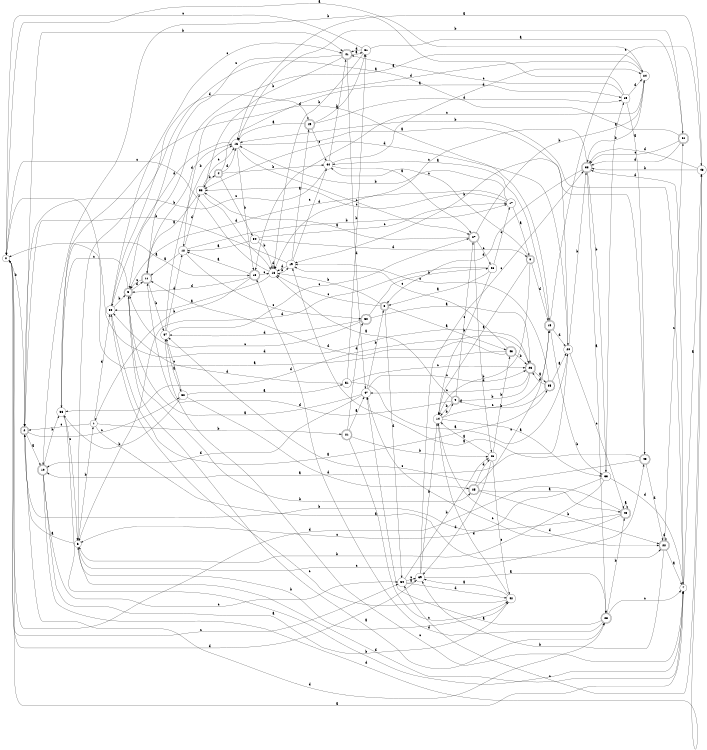 digraph n44_6 {
__start0 [label="" shape="none"];

rankdir=LR;
size="8,5";

s0 [style="filled", color="black", fillcolor="white" shape="circle", label="0"];
s1 [style="filled", color="black", fillcolor="white" shape="circle", label="1"];
s2 [style="rounded,filled", color="black", fillcolor="white" shape="doublecircle", label="2"];
s3 [style="rounded,filled", color="black", fillcolor="white" shape="doublecircle", label="3"];
s4 [style="rounded,filled", color="black", fillcolor="white" shape="doublecircle", label="4"];
s5 [style="rounded,filled", color="black", fillcolor="white" shape="doublecircle", label="5"];
s6 [style="filled", color="black", fillcolor="white" shape="circle", label="6"];
s7 [style="filled", color="black", fillcolor="white" shape="circle", label="7"];
s8 [style="rounded,filled", color="black", fillcolor="white" shape="doublecircle", label="8"];
s9 [style="rounded,filled", color="black", fillcolor="white" shape="doublecircle", label="9"];
s10 [style="rounded,filled", color="black", fillcolor="white" shape="doublecircle", label="10"];
s11 [style="rounded,filled", color="black", fillcolor="white" shape="doublecircle", label="11"];
s12 [style="filled", color="black", fillcolor="white" shape="circle", label="12"];
s13 [style="rounded,filled", color="black", fillcolor="white" shape="doublecircle", label="13"];
s14 [style="filled", color="black", fillcolor="white" shape="circle", label="14"];
s15 [style="rounded,filled", color="black", fillcolor="white" shape="doublecircle", label="15"];
s16 [style="filled", color="black", fillcolor="white" shape="circle", label="16"];
s17 [style="filled", color="black", fillcolor="white" shape="circle", label="17"];
s18 [style="filled", color="black", fillcolor="white" shape="circle", label="18"];
s19 [style="filled", color="black", fillcolor="white" shape="circle", label="19"];
s20 [style="filled", color="black", fillcolor="white" shape="circle", label="20"];
s21 [style="rounded,filled", color="black", fillcolor="white" shape="doublecircle", label="21"];
s22 [style="rounded,filled", color="black", fillcolor="white" shape="doublecircle", label="22"];
s23 [style="rounded,filled", color="black", fillcolor="white" shape="doublecircle", label="23"];
s24 [style="filled", color="black", fillcolor="white" shape="circle", label="24"];
s25 [style="rounded,filled", color="black", fillcolor="white" shape="doublecircle", label="25"];
s26 [style="filled", color="black", fillcolor="white" shape="circle", label="26"];
s27 [style="rounded,filled", color="black", fillcolor="white" shape="doublecircle", label="27"];
s28 [style="rounded,filled", color="black", fillcolor="white" shape="doublecircle", label="28"];
s29 [style="filled", color="black", fillcolor="white" shape="circle", label="29"];
s30 [style="filled", color="black", fillcolor="white" shape="circle", label="30"];
s31 [style="filled", color="black", fillcolor="white" shape="circle", label="31"];
s32 [style="filled", color="black", fillcolor="white" shape="circle", label="32"];
s33 [style="filled", color="black", fillcolor="white" shape="circle", label="33"];
s34 [style="filled", color="black", fillcolor="white" shape="circle", label="34"];
s35 [style="rounded,filled", color="black", fillcolor="white" shape="doublecircle", label="35"];
s36 [style="filled", color="black", fillcolor="white" shape="circle", label="36"];
s37 [style="filled", color="black", fillcolor="white" shape="circle", label="37"];
s38 [style="rounded,filled", color="black", fillcolor="white" shape="doublecircle", label="38"];
s39 [style="filled", color="black", fillcolor="white" shape="circle", label="39"];
s40 [style="rounded,filled", color="black", fillcolor="white" shape="doublecircle", label="40"];
s41 [style="rounded,filled", color="black", fillcolor="white" shape="doublecircle", label="41"];
s42 [style="filled", color="black", fillcolor="white" shape="circle", label="42"];
s43 [style="rounded,filled", color="black", fillcolor="white" shape="doublecircle", label="43"];
s44 [style="filled", color="black", fillcolor="white" shape="circle", label="44"];
s45 [style="rounded,filled", color="black", fillcolor="white" shape="doublecircle", label="45"];
s46 [style="filled", color="black", fillcolor="white" shape="circle", label="46"];
s47 [style="filled", color="black", fillcolor="white" shape="circle", label="47"];
s48 [style="filled", color="black", fillcolor="white" shape="circle", label="48"];
s49 [style="rounded,filled", color="black", fillcolor="white" shape="doublecircle", label="49"];
s50 [style="rounded,filled", color="black", fillcolor="white" shape="doublecircle", label="50"];
s51 [style="filled", color="black", fillcolor="white" shape="circle", label="51"];
s52 [style="rounded,filled", color="black", fillcolor="white" shape="doublecircle", label="52"];
s53 [style="filled", color="black", fillcolor="white" shape="circle", label="53"];
s54 [style="filled", color="black", fillcolor="white" shape="circle", label="54"];
s0 -> s7 [label="a"];
s0 -> s2 [label="b"];
s0 -> s54 [label="c"];
s0 -> s23 [label="d"];
s1 -> s22 [label="a"];
s1 -> s21 [label="b"];
s1 -> s2 [label="c"];
s1 -> s30 [label="d"];
s2 -> s10 [label="a"];
s2 -> s41 [label="b"];
s2 -> s32 [label="c"];
s2 -> s28 [label="d"];
s3 -> s43 [label="a"];
s3 -> s18 [label="b"];
s3 -> s18 [label="c"];
s3 -> s54 [label="d"];
s4 -> s29 [label="a"];
s4 -> s44 [label="b"];
s4 -> s34 [label="c"];
s4 -> s16 [label="d"];
s5 -> s28 [label="a"];
s5 -> s25 [label="b"];
s5 -> s36 [label="c"];
s5 -> s11 [label="d"];
s6 -> s2 [label="a"];
s6 -> s1 [label="b"];
s6 -> s45 [label="c"];
s6 -> s7 [label="d"];
s7 -> s48 [label="a"];
s7 -> s16 [label="b"];
s7 -> s37 [label="c"];
s7 -> s38 [label="d"];
s8 -> s14 [label="a"];
s8 -> s14 [label="b"];
s8 -> s44 [label="c"];
s8 -> s15 [label="d"];
s9 -> s18 [label="a"];
s9 -> s14 [label="b"];
s9 -> s27 [label="c"];
s9 -> s11 [label="d"];
s10 -> s42 [label="a"];
s10 -> s36 [label="b"];
s10 -> s54 [label="c"];
s10 -> s48 [label="d"];
s11 -> s24 [label="a"];
s11 -> s37 [label="b"];
s11 -> s5 [label="c"];
s11 -> s16 [label="d"];
s12 -> s11 [label="a"];
s12 -> s17 [label="b"];
s12 -> s50 [label="c"];
s12 -> s53 [label="d"];
s13 -> s12 [label="a"];
s13 -> s1 [label="b"];
s13 -> s18 [label="c"];
s13 -> s5 [label="d"];
s14 -> s33 [label="a"];
s14 -> s9 [label="b"];
s14 -> s15 [label="c"];
s14 -> s22 [label="d"];
s15 -> s44 [label="a"];
s15 -> s33 [label="b"];
s15 -> s48 [label="c"];
s15 -> s20 [label="d"];
s16 -> s20 [label="a"];
s16 -> s13 [label="b"];
s16 -> s27 [label="c"];
s16 -> s30 [label="d"];
s17 -> s8 [label="a"];
s17 -> s16 [label="b"];
s17 -> s53 [label="c"];
s17 -> s5 [label="d"];
s18 -> s30 [label="a"];
s18 -> s19 [label="b"];
s18 -> s0 [label="c"];
s18 -> s18 [label="d"];
s19 -> s49 [label="a"];
s19 -> s2 [label="b"];
s19 -> s44 [label="c"];
s19 -> s18 [label="d"];
s20 -> s10 [label="a"];
s20 -> s38 [label="b"];
s20 -> s40 [label="c"];
s20 -> s53 [label="d"];
s21 -> s47 [label="a"];
s21 -> s46 [label="b"];
s21 -> s42 [label="c"];
s21 -> s50 [label="d"];
s22 -> s7 [label="a"];
s22 -> s39 [label="b"];
s22 -> s52 [label="c"];
s22 -> s22 [label="d"];
s23 -> s35 [label="a"];
s23 -> s9 [label="b"];
s23 -> s47 [label="c"];
s23 -> s36 [label="d"];
s24 -> s0 [label="a"];
s24 -> s38 [label="b"];
s24 -> s13 [label="c"];
s24 -> s12 [label="d"];
s25 -> s40 [label="a"];
s25 -> s22 [label="b"];
s25 -> s15 [label="c"];
s25 -> s46 [label="d"];
s26 -> s3 [label="a"];
s26 -> s14 [label="b"];
s26 -> s17 [label="c"];
s26 -> s6 [label="d"];
s27 -> s53 [label="a"];
s27 -> s24 [label="b"];
s27 -> s26 [label="c"];
s27 -> s46 [label="d"];
s28 -> s47 [label="a"];
s28 -> s40 [label="b"];
s28 -> s7 [label="c"];
s28 -> s13 [label="d"];
s29 -> s45 [label="a"];
s29 -> s10 [label="b"];
s29 -> s41 [label="c"];
s29 -> s24 [label="d"];
s30 -> s35 [label="a"];
s30 -> s5 [label="b"];
s30 -> s41 [label="c"];
s30 -> s49 [label="d"];
s31 -> s52 [label="a"];
s31 -> s18 [label="b"];
s31 -> s0 [label="c"];
s31 -> s41 [label="d"];
s32 -> s51 [label="a"];
s32 -> s36 [label="b"];
s32 -> s37 [label="c"];
s32 -> s25 [label="d"];
s33 -> s29 [label="a"];
s33 -> s6 [label="b"];
s33 -> s6 [label="c"];
s33 -> s7 [label="d"];
s34 -> s12 [label="a"];
s34 -> s18 [label="b"];
s34 -> s17 [label="c"];
s34 -> s8 [label="d"];
s35 -> s20 [label="a"];
s35 -> s9 [label="b"];
s35 -> s19 [label="c"];
s35 -> s23 [label="d"];
s36 -> s13 [label="a"];
s36 -> s7 [label="b"];
s36 -> s6 [label="c"];
s36 -> s15 [label="d"];
s37 -> s32 [label="a"];
s37 -> s16 [label="b"];
s37 -> s27 [label="c"];
s37 -> s12 [label="d"];
s38 -> s28 [label="a"];
s38 -> s33 [label="b"];
s38 -> s18 [label="c"];
s38 -> s3 [label="d"];
s39 -> s28 [label="a"];
s39 -> s14 [label="b"];
s39 -> s38 [label="c"];
s39 -> s0 [label="d"];
s40 -> s40 [label="a"];
s40 -> s2 [label="b"];
s40 -> s47 [label="c"];
s40 -> s0 [label="d"];
s41 -> s31 [label="a"];
s41 -> s53 [label="b"];
s41 -> s5 [label="c"];
s41 -> s47 [label="d"];
s42 -> s39 [label="a"];
s42 -> s6 [label="b"];
s42 -> s30 [label="c"];
s42 -> s14 [label="d"];
s43 -> s0 [label="a"];
s43 -> s23 [label="b"];
s43 -> s19 [label="c"];
s43 -> s11 [label="d"];
s44 -> s27 [label="a"];
s44 -> s2 [label="b"];
s44 -> s41 [label="c"];
s44 -> s24 [label="d"];
s45 -> s19 [label="a"];
s45 -> s19 [label="b"];
s45 -> s37 [label="c"];
s45 -> s22 [label="d"];
s46 -> s14 [label="a"];
s46 -> s43 [label="b"];
s46 -> s42 [label="c"];
s46 -> s39 [label="d"];
s47 -> s5 [label="a"];
s47 -> s3 [label="b"];
s47 -> s23 [label="c"];
s47 -> s10 [label="d"];
s48 -> s16 [label="a"];
s48 -> s38 [label="b"];
s48 -> s54 [label="c"];
s48 -> s38 [label="d"];
s49 -> s16 [label="a"];
s49 -> s31 [label="b"];
s49 -> s44 [label="c"];
s49 -> s29 [label="d"];
s50 -> s23 [label="a"];
s50 -> s26 [label="b"];
s50 -> s5 [label="c"];
s50 -> s37 [label="d"];
s51 -> s20 [label="a"];
s51 -> s31 [label="b"];
s51 -> s23 [label="c"];
s51 -> s30 [label="d"];
s52 -> s6 [label="a"];
s52 -> s16 [label="b"];
s52 -> s38 [label="c"];
s52 -> s38 [label="d"];
s53 -> s11 [label="a"];
s53 -> s4 [label="b"];
s53 -> s16 [label="c"];
s53 -> s18 [label="d"];
s54 -> s39 [label="a"];
s54 -> s46 [label="b"];
s54 -> s39 [label="c"];
s54 -> s42 [label="d"];

}